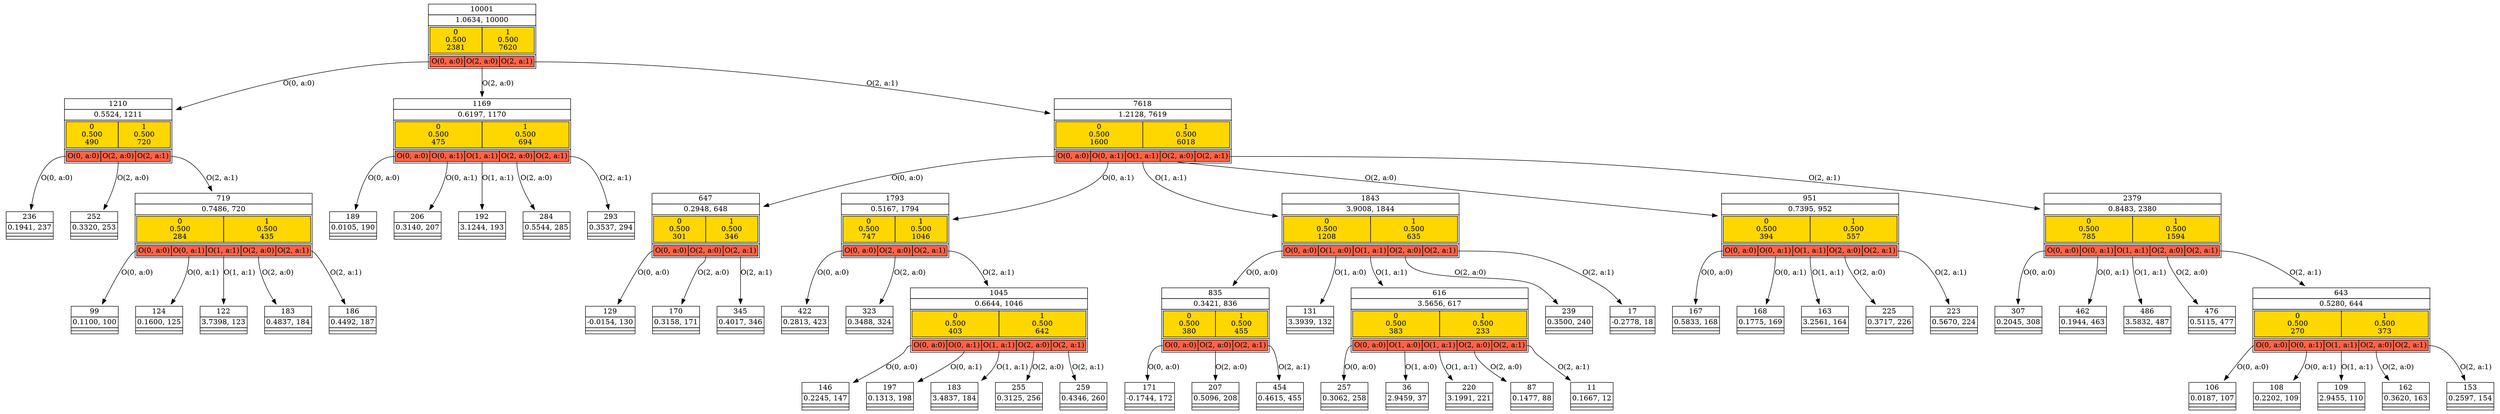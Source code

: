digraph  {
    0[label=<
<table border="0" cellspacing="0" cellborder="1">
<tr><td>10001</td></tr>
<tr><td>1.0634, 10000</td></tr>
<tr><td><table bgcolor="gold" border="0" cellspacing="0" cellborder="1"><tr><td>0<BR/>0.500<BR/>2381</td><td>1<BR/>0.500<BR/>7620</td></tr></table></td></tr>
<tr><td><table bgcolor="tomato" border="0" cellspacing="0" cellborder="1"><tr><td port="0">O(0, a:0)</td><td port="1">O(2, a:0)</td><td port="2">O(2, a:1)</td></tr></table></td></tr>
</table>
    >,shape=plaintext]
    1[label=<
<table border="0" cellspacing="0" cellborder="1">
<tr><td>1210</td></tr>
<tr><td>0.5524, 1211</td></tr>
<tr><td><table bgcolor="gold" border="0" cellspacing="0" cellborder="1"><tr><td>0<BR/>0.500<BR/>490</td><td>1<BR/>0.500<BR/>720</td></tr></table></td></tr>
<tr><td><table bgcolor="tomato" border="0" cellspacing="0" cellborder="1"><tr><td port="0">O(0, a:0)</td><td port="1">O(2, a:0)</td><td port="2">O(2, a:1)</td></tr></table></td></tr>
</table>
    >,shape=plaintext]
    2[label=<
<table border="0" cellspacing="0" cellborder="1">
<tr><td>236</td></tr>
<tr><td>0.1941, 237</td></tr>
<tr><td></td></tr>
<tr><td></td></tr>
</table>
    >,shape=plaintext]
    1:0 -> 2 [label="O(0, a:0)"]
    3[label=<
<table border="0" cellspacing="0" cellborder="1">
<tr><td>252</td></tr>
<tr><td>0.3320, 253</td></tr>
<tr><td></td></tr>
<tr><td></td></tr>
</table>
    >,shape=plaintext]
    1:1 -> 3 [label="O(2, a:0)"]
    4[label=<
<table border="0" cellspacing="0" cellborder="1">
<tr><td>719</td></tr>
<tr><td>0.7486, 720</td></tr>
<tr><td><table bgcolor="gold" border="0" cellspacing="0" cellborder="1"><tr><td>0<BR/>0.500<BR/>284</td><td>1<BR/>0.500<BR/>435</td></tr></table></td></tr>
<tr><td><table bgcolor="tomato" border="0" cellspacing="0" cellborder="1"><tr><td port="0">O(0, a:0)</td><td port="1">O(0, a:1)</td><td port="2">O(1, a:1)</td><td port="3">O(2, a:0)</td><td port="4">O(2, a:1)</td></tr></table></td></tr>
</table>
    >,shape=plaintext]
    5[label=<
<table border="0" cellspacing="0" cellborder="1">
<tr><td>99</td></tr>
<tr><td>0.1100, 100</td></tr>
<tr><td></td></tr>
<tr><td></td></tr>
</table>
    >,shape=plaintext]
    4:0 -> 5 [label="O(0, a:0)"]
    6[label=<
<table border="0" cellspacing="0" cellborder="1">
<tr><td>124</td></tr>
<tr><td>0.1600, 125</td></tr>
<tr><td></td></tr>
<tr><td></td></tr>
</table>
    >,shape=plaintext]
    4:1 -> 6 [label="O(0, a:1)"]
    7[label=<
<table border="0" cellspacing="0" cellborder="1">
<tr><td>122</td></tr>
<tr><td>3.7398, 123</td></tr>
<tr><td></td></tr>
<tr><td></td></tr>
</table>
    >,shape=plaintext]
    4:2 -> 7 [label="O(1, a:1)"]
    8[label=<
<table border="0" cellspacing="0" cellborder="1">
<tr><td>183</td></tr>
<tr><td>0.4837, 184</td></tr>
<tr><td></td></tr>
<tr><td></td></tr>
</table>
    >,shape=plaintext]
    4:3 -> 8 [label="O(2, a:0)"]
    9[label=<
<table border="0" cellspacing="0" cellborder="1">
<tr><td>186</td></tr>
<tr><td>0.4492, 187</td></tr>
<tr><td></td></tr>
<tr><td></td></tr>
</table>
    >,shape=plaintext]
    4:4 -> 9 [label="O(2, a:1)"]
    1:2 -> 4 [label="O(2, a:1)"]
    0:0 -> 1 [label="O(0, a:0)"]
    10[label=<
<table border="0" cellspacing="0" cellborder="1">
<tr><td>1169</td></tr>
<tr><td>0.6197, 1170</td></tr>
<tr><td><table bgcolor="gold" border="0" cellspacing="0" cellborder="1"><tr><td>0<BR/>0.500<BR/>475</td><td>1<BR/>0.500<BR/>694</td></tr></table></td></tr>
<tr><td><table bgcolor="tomato" border="0" cellspacing="0" cellborder="1"><tr><td port="0">O(0, a:0)</td><td port="1">O(0, a:1)</td><td port="2">O(1, a:1)</td><td port="3">O(2, a:0)</td><td port="4">O(2, a:1)</td></tr></table></td></tr>
</table>
    >,shape=plaintext]
    11[label=<
<table border="0" cellspacing="0" cellborder="1">
<tr><td>189</td></tr>
<tr><td>0.0105, 190</td></tr>
<tr><td></td></tr>
<tr><td></td></tr>
</table>
    >,shape=plaintext]
    10:0 -> 11 [label="O(0, a:0)"]
    12[label=<
<table border="0" cellspacing="0" cellborder="1">
<tr><td>206</td></tr>
<tr><td>0.3140, 207</td></tr>
<tr><td></td></tr>
<tr><td></td></tr>
</table>
    >,shape=plaintext]
    10:1 -> 12 [label="O(0, a:1)"]
    13[label=<
<table border="0" cellspacing="0" cellborder="1">
<tr><td>192</td></tr>
<tr><td>3.1244, 193</td></tr>
<tr><td></td></tr>
<tr><td></td></tr>
</table>
    >,shape=plaintext]
    10:2 -> 13 [label="O(1, a:1)"]
    14[label=<
<table border="0" cellspacing="0" cellborder="1">
<tr><td>284</td></tr>
<tr><td>0.5544, 285</td></tr>
<tr><td></td></tr>
<tr><td></td></tr>
</table>
    >,shape=plaintext]
    10:3 -> 14 [label="O(2, a:0)"]
    15[label=<
<table border="0" cellspacing="0" cellborder="1">
<tr><td>293</td></tr>
<tr><td>0.3537, 294</td></tr>
<tr><td></td></tr>
<tr><td></td></tr>
</table>
    >,shape=plaintext]
    10:4 -> 15 [label="O(2, a:1)"]
    0:1 -> 10 [label="O(2, a:0)"]
    16[label=<
<table border="0" cellspacing="0" cellborder="1">
<tr><td>7618</td></tr>
<tr><td>1.2128, 7619</td></tr>
<tr><td><table bgcolor="gold" border="0" cellspacing="0" cellborder="1"><tr><td>0<BR/>0.500<BR/>1600</td><td>1<BR/>0.500<BR/>6018</td></tr></table></td></tr>
<tr><td><table bgcolor="tomato" border="0" cellspacing="0" cellborder="1"><tr><td port="0">O(0, a:0)</td><td port="1">O(0, a:1)</td><td port="2">O(1, a:1)</td><td port="3">O(2, a:0)</td><td port="4">O(2, a:1)</td></tr></table></td></tr>
</table>
    >,shape=plaintext]
    17[label=<
<table border="0" cellspacing="0" cellborder="1">
<tr><td>647</td></tr>
<tr><td>0.2948, 648</td></tr>
<tr><td><table bgcolor="gold" border="0" cellspacing="0" cellborder="1"><tr><td>0<BR/>0.500<BR/>301</td><td>1<BR/>0.500<BR/>346</td></tr></table></td></tr>
<tr><td><table bgcolor="tomato" border="0" cellspacing="0" cellborder="1"><tr><td port="0">O(0, a:0)</td><td port="1">O(2, a:0)</td><td port="2">O(2, a:1)</td></tr></table></td></tr>
</table>
    >,shape=plaintext]
    18[label=<
<table border="0" cellspacing="0" cellborder="1">
<tr><td>129</td></tr>
<tr><td>-0.0154, 130</td></tr>
<tr><td></td></tr>
<tr><td></td></tr>
</table>
    >,shape=plaintext]
    17:0 -> 18 [label="O(0, a:0)"]
    19[label=<
<table border="0" cellspacing="0" cellborder="1">
<tr><td>170</td></tr>
<tr><td>0.3158, 171</td></tr>
<tr><td></td></tr>
<tr><td></td></tr>
</table>
    >,shape=plaintext]
    17:1 -> 19 [label="O(2, a:0)"]
    20[label=<
<table border="0" cellspacing="0" cellborder="1">
<tr><td>345</td></tr>
<tr><td>0.4017, 346</td></tr>
<tr><td></td></tr>
<tr><td></td></tr>
</table>
    >,shape=plaintext]
    17:2 -> 20 [label="O(2, a:1)"]
    16:0 -> 17 [label="O(0, a:0)"]
    21[label=<
<table border="0" cellspacing="0" cellborder="1">
<tr><td>1793</td></tr>
<tr><td>0.5167, 1794</td></tr>
<tr><td><table bgcolor="gold" border="0" cellspacing="0" cellborder="1"><tr><td>0<BR/>0.500<BR/>747</td><td>1<BR/>0.500<BR/>1046</td></tr></table></td></tr>
<tr><td><table bgcolor="tomato" border="0" cellspacing="0" cellborder="1"><tr><td port="0">O(0, a:0)</td><td port="1">O(2, a:0)</td><td port="2">O(2, a:1)</td></tr></table></td></tr>
</table>
    >,shape=plaintext]
    22[label=<
<table border="0" cellspacing="0" cellborder="1">
<tr><td>422</td></tr>
<tr><td>0.2813, 423</td></tr>
<tr><td></td></tr>
<tr><td></td></tr>
</table>
    >,shape=plaintext]
    21:0 -> 22 [label="O(0, a:0)"]
    23[label=<
<table border="0" cellspacing="0" cellborder="1">
<tr><td>323</td></tr>
<tr><td>0.3488, 324</td></tr>
<tr><td></td></tr>
<tr><td></td></tr>
</table>
    >,shape=plaintext]
    21:1 -> 23 [label="O(2, a:0)"]
    24[label=<
<table border="0" cellspacing="0" cellborder="1">
<tr><td>1045</td></tr>
<tr><td>0.6644, 1046</td></tr>
<tr><td><table bgcolor="gold" border="0" cellspacing="0" cellborder="1"><tr><td>0<BR/>0.500<BR/>403</td><td>1<BR/>0.500<BR/>642</td></tr></table></td></tr>
<tr><td><table bgcolor="tomato" border="0" cellspacing="0" cellborder="1"><tr><td port="0">O(0, a:0)</td><td port="1">O(0, a:1)</td><td port="2">O(1, a:1)</td><td port="3">O(2, a:0)</td><td port="4">O(2, a:1)</td></tr></table></td></tr>
</table>
    >,shape=plaintext]
    25[label=<
<table border="0" cellspacing="0" cellborder="1">
<tr><td>146</td></tr>
<tr><td>0.2245, 147</td></tr>
<tr><td></td></tr>
<tr><td></td></tr>
</table>
    >,shape=plaintext]
    24:0 -> 25 [label="O(0, a:0)"]
    26[label=<
<table border="0" cellspacing="0" cellborder="1">
<tr><td>197</td></tr>
<tr><td>0.1313, 198</td></tr>
<tr><td></td></tr>
<tr><td></td></tr>
</table>
    >,shape=plaintext]
    24:1 -> 26 [label="O(0, a:1)"]
    27[label=<
<table border="0" cellspacing="0" cellborder="1">
<tr><td>183</td></tr>
<tr><td>3.4837, 184</td></tr>
<tr><td></td></tr>
<tr><td></td></tr>
</table>
    >,shape=plaintext]
    24:2 -> 27 [label="O(1, a:1)"]
    28[label=<
<table border="0" cellspacing="0" cellborder="1">
<tr><td>255</td></tr>
<tr><td>0.3125, 256</td></tr>
<tr><td></td></tr>
<tr><td></td></tr>
</table>
    >,shape=plaintext]
    24:3 -> 28 [label="O(2, a:0)"]
    29[label=<
<table border="0" cellspacing="0" cellborder="1">
<tr><td>259</td></tr>
<tr><td>0.4346, 260</td></tr>
<tr><td></td></tr>
<tr><td></td></tr>
</table>
    >,shape=plaintext]
    24:4 -> 29 [label="O(2, a:1)"]
    21:2 -> 24 [label="O(2, a:1)"]
    16:1 -> 21 [label="O(0, a:1)"]
    30[label=<
<table border="0" cellspacing="0" cellborder="1">
<tr><td>1843</td></tr>
<tr><td>3.9008, 1844</td></tr>
<tr><td><table bgcolor="gold" border="0" cellspacing="0" cellborder="1"><tr><td>0<BR/>0.500<BR/>1208</td><td>1<BR/>0.500<BR/>635</td></tr></table></td></tr>
<tr><td><table bgcolor="tomato" border="0" cellspacing="0" cellborder="1"><tr><td port="0">O(0, a:0)</td><td port="1">O(1, a:0)</td><td port="2">O(1, a:1)</td><td port="3">O(2, a:0)</td><td port="4">O(2, a:1)</td></tr></table></td></tr>
</table>
    >,shape=plaintext]
    31[label=<
<table border="0" cellspacing="0" cellborder="1">
<tr><td>835</td></tr>
<tr><td>0.3421, 836</td></tr>
<tr><td><table bgcolor="gold" border="0" cellspacing="0" cellborder="1"><tr><td>0<BR/>0.500<BR/>380</td><td>1<BR/>0.500<BR/>455</td></tr></table></td></tr>
<tr><td><table bgcolor="tomato" border="0" cellspacing="0" cellborder="1"><tr><td port="0">O(0, a:0)</td><td port="1">O(2, a:0)</td><td port="2">O(2, a:1)</td></tr></table></td></tr>
</table>
    >,shape=plaintext]
    32[label=<
<table border="0" cellspacing="0" cellborder="1">
<tr><td>171</td></tr>
<tr><td>-0.1744, 172</td></tr>
<tr><td></td></tr>
<tr><td></td></tr>
</table>
    >,shape=plaintext]
    31:0 -> 32 [label="O(0, a:0)"]
    33[label=<
<table border="0" cellspacing="0" cellborder="1">
<tr><td>207</td></tr>
<tr><td>0.5096, 208</td></tr>
<tr><td></td></tr>
<tr><td></td></tr>
</table>
    >,shape=plaintext]
    31:1 -> 33 [label="O(2, a:0)"]
    34[label=<
<table border="0" cellspacing="0" cellborder="1">
<tr><td>454</td></tr>
<tr><td>0.4615, 455</td></tr>
<tr><td></td></tr>
<tr><td></td></tr>
</table>
    >,shape=plaintext]
    31:2 -> 34 [label="O(2, a:1)"]
    30:0 -> 31 [label="O(0, a:0)"]
    35[label=<
<table border="0" cellspacing="0" cellborder="1">
<tr><td>131</td></tr>
<tr><td>3.3939, 132</td></tr>
<tr><td></td></tr>
<tr><td></td></tr>
</table>
    >,shape=plaintext]
    30:1 -> 35 [label="O(1, a:0)"]
    36[label=<
<table border="0" cellspacing="0" cellborder="1">
<tr><td>616</td></tr>
<tr><td>3.5656, 617</td></tr>
<tr><td><table bgcolor="gold" border="0" cellspacing="0" cellborder="1"><tr><td>0<BR/>0.500<BR/>383</td><td>1<BR/>0.500<BR/>233</td></tr></table></td></tr>
<tr><td><table bgcolor="tomato" border="0" cellspacing="0" cellborder="1"><tr><td port="0">O(0, a:0)</td><td port="1">O(1, a:0)</td><td port="2">O(1, a:1)</td><td port="3">O(2, a:0)</td><td port="4">O(2, a:1)</td></tr></table></td></tr>
</table>
    >,shape=plaintext]
    37[label=<
<table border="0" cellspacing="0" cellborder="1">
<tr><td>257</td></tr>
<tr><td>0.3062, 258</td></tr>
<tr><td></td></tr>
<tr><td></td></tr>
</table>
    >,shape=plaintext]
    36:0 -> 37 [label="O(0, a:0)"]
    38[label=<
<table border="0" cellspacing="0" cellborder="1">
<tr><td>36</td></tr>
<tr><td>2.9459, 37</td></tr>
<tr><td></td></tr>
<tr><td></td></tr>
</table>
    >,shape=plaintext]
    36:1 -> 38 [label="O(1, a:0)"]
    39[label=<
<table border="0" cellspacing="0" cellborder="1">
<tr><td>220</td></tr>
<tr><td>3.1991, 221</td></tr>
<tr><td></td></tr>
<tr><td></td></tr>
</table>
    >,shape=plaintext]
    36:2 -> 39 [label="O(1, a:1)"]
    40[label=<
<table border="0" cellspacing="0" cellborder="1">
<tr><td>87</td></tr>
<tr><td>0.1477, 88</td></tr>
<tr><td></td></tr>
<tr><td></td></tr>
</table>
    >,shape=plaintext]
    36:3 -> 40 [label="O(2, a:0)"]
    41[label=<
<table border="0" cellspacing="0" cellborder="1">
<tr><td>11</td></tr>
<tr><td>0.1667, 12</td></tr>
<tr><td></td></tr>
<tr><td></td></tr>
</table>
    >,shape=plaintext]
    36:4 -> 41 [label="O(2, a:1)"]
    30:2 -> 36 [label="O(1, a:1)"]
    42[label=<
<table border="0" cellspacing="0" cellborder="1">
<tr><td>239</td></tr>
<tr><td>0.3500, 240</td></tr>
<tr><td></td></tr>
<tr><td></td></tr>
</table>
    >,shape=plaintext]
    30:3 -> 42 [label="O(2, a:0)"]
    43[label=<
<table border="0" cellspacing="0" cellborder="1">
<tr><td>17</td></tr>
<tr><td>-0.2778, 18</td></tr>
<tr><td></td></tr>
<tr><td></td></tr>
</table>
    >,shape=plaintext]
    30:4 -> 43 [label="O(2, a:1)"]
    16:2 -> 30 [label="O(1, a:1)"]
    44[label=<
<table border="0" cellspacing="0" cellborder="1">
<tr><td>951</td></tr>
<tr><td>0.7395, 952</td></tr>
<tr><td><table bgcolor="gold" border="0" cellspacing="0" cellborder="1"><tr><td>0<BR/>0.500<BR/>394</td><td>1<BR/>0.500<BR/>557</td></tr></table></td></tr>
<tr><td><table bgcolor="tomato" border="0" cellspacing="0" cellborder="1"><tr><td port="0">O(0, a:0)</td><td port="1">O(0, a:1)</td><td port="2">O(1, a:1)</td><td port="3">O(2, a:0)</td><td port="4">O(2, a:1)</td></tr></table></td></tr>
</table>
    >,shape=plaintext]
    45[label=<
<table border="0" cellspacing="0" cellborder="1">
<tr><td>167</td></tr>
<tr><td>0.5833, 168</td></tr>
<tr><td></td></tr>
<tr><td></td></tr>
</table>
    >,shape=plaintext]
    44:0 -> 45 [label="O(0, a:0)"]
    46[label=<
<table border="0" cellspacing="0" cellborder="1">
<tr><td>168</td></tr>
<tr><td>0.1775, 169</td></tr>
<tr><td></td></tr>
<tr><td></td></tr>
</table>
    >,shape=plaintext]
    44:1 -> 46 [label="O(0, a:1)"]
    47[label=<
<table border="0" cellspacing="0" cellborder="1">
<tr><td>163</td></tr>
<tr><td>3.2561, 164</td></tr>
<tr><td></td></tr>
<tr><td></td></tr>
</table>
    >,shape=plaintext]
    44:2 -> 47 [label="O(1, a:1)"]
    48[label=<
<table border="0" cellspacing="0" cellborder="1">
<tr><td>225</td></tr>
<tr><td>0.3717, 226</td></tr>
<tr><td></td></tr>
<tr><td></td></tr>
</table>
    >,shape=plaintext]
    44:3 -> 48 [label="O(2, a:0)"]
    49[label=<
<table border="0" cellspacing="0" cellborder="1">
<tr><td>223</td></tr>
<tr><td>0.5670, 224</td></tr>
<tr><td></td></tr>
<tr><td></td></tr>
</table>
    >,shape=plaintext]
    44:4 -> 49 [label="O(2, a:1)"]
    16:3 -> 44 [label="O(2, a:0)"]
    50[label=<
<table border="0" cellspacing="0" cellborder="1">
<tr><td>2379</td></tr>
<tr><td>0.8483, 2380</td></tr>
<tr><td><table bgcolor="gold" border="0" cellspacing="0" cellborder="1"><tr><td>0<BR/>0.500<BR/>785</td><td>1<BR/>0.500<BR/>1594</td></tr></table></td></tr>
<tr><td><table bgcolor="tomato" border="0" cellspacing="0" cellborder="1"><tr><td port="0">O(0, a:0)</td><td port="1">O(0, a:1)</td><td port="2">O(1, a:1)</td><td port="3">O(2, a:0)</td><td port="4">O(2, a:1)</td></tr></table></td></tr>
</table>
    >,shape=plaintext]
    51[label=<
<table border="0" cellspacing="0" cellborder="1">
<tr><td>307</td></tr>
<tr><td>0.2045, 308</td></tr>
<tr><td></td></tr>
<tr><td></td></tr>
</table>
    >,shape=plaintext]
    50:0 -> 51 [label="O(0, a:0)"]
    52[label=<
<table border="0" cellspacing="0" cellborder="1">
<tr><td>462</td></tr>
<tr><td>0.1944, 463</td></tr>
<tr><td></td></tr>
<tr><td></td></tr>
</table>
    >,shape=plaintext]
    50:1 -> 52 [label="O(0, a:1)"]
    53[label=<
<table border="0" cellspacing="0" cellborder="1">
<tr><td>486</td></tr>
<tr><td>3.5832, 487</td></tr>
<tr><td></td></tr>
<tr><td></td></tr>
</table>
    >,shape=plaintext]
    50:2 -> 53 [label="O(1, a:1)"]
    54[label=<
<table border="0" cellspacing="0" cellborder="1">
<tr><td>476</td></tr>
<tr><td>0.5115, 477</td></tr>
<tr><td></td></tr>
<tr><td></td></tr>
</table>
    >,shape=plaintext]
    50:3 -> 54 [label="O(2, a:0)"]
    55[label=<
<table border="0" cellspacing="0" cellborder="1">
<tr><td>643</td></tr>
<tr><td>0.5280, 644</td></tr>
<tr><td><table bgcolor="gold" border="0" cellspacing="0" cellborder="1"><tr><td>0<BR/>0.500<BR/>270</td><td>1<BR/>0.500<BR/>373</td></tr></table></td></tr>
<tr><td><table bgcolor="tomato" border="0" cellspacing="0" cellborder="1"><tr><td port="0">O(0, a:0)</td><td port="1">O(0, a:1)</td><td port="2">O(1, a:1)</td><td port="3">O(2, a:0)</td><td port="4">O(2, a:1)</td></tr></table></td></tr>
</table>
    >,shape=plaintext]
    56[label=<
<table border="0" cellspacing="0" cellborder="1">
<tr><td>106</td></tr>
<tr><td>0.0187, 107</td></tr>
<tr><td></td></tr>
<tr><td></td></tr>
</table>
    >,shape=plaintext]
    55:0 -> 56 [label="O(0, a:0)"]
    57[label=<
<table border="0" cellspacing="0" cellborder="1">
<tr><td>108</td></tr>
<tr><td>0.2202, 109</td></tr>
<tr><td></td></tr>
<tr><td></td></tr>
</table>
    >,shape=plaintext]
    55:1 -> 57 [label="O(0, a:1)"]
    58[label=<
<table border="0" cellspacing="0" cellborder="1">
<tr><td>109</td></tr>
<tr><td>2.9455, 110</td></tr>
<tr><td></td></tr>
<tr><td></td></tr>
</table>
    >,shape=plaintext]
    55:2 -> 58 [label="O(1, a:1)"]
    59[label=<
<table border="0" cellspacing="0" cellborder="1">
<tr><td>162</td></tr>
<tr><td>0.3620, 163</td></tr>
<tr><td></td></tr>
<tr><td></td></tr>
</table>
    >,shape=plaintext]
    55:3 -> 59 [label="O(2, a:0)"]
    60[label=<
<table border="0" cellspacing="0" cellborder="1">
<tr><td>153</td></tr>
<tr><td>0.2597, 154</td></tr>
<tr><td></td></tr>
<tr><td></td></tr>
</table>
    >,shape=plaintext]
    55:4 -> 60 [label="O(2, a:1)"]
    50:4 -> 55 [label="O(2, a:1)"]
    16:4 -> 50 [label="O(2, a:1)"]
    0:2 -> 16 [label="O(2, a:1)"]
}